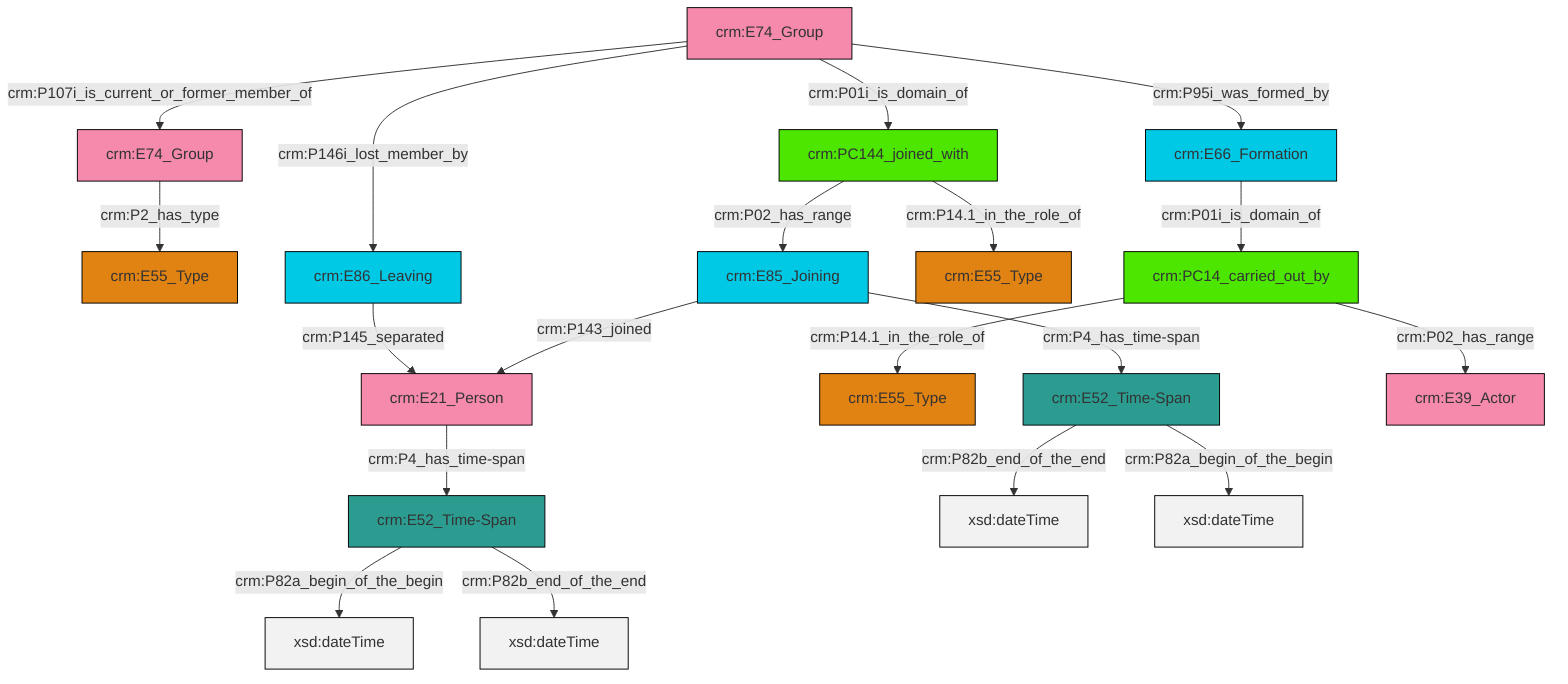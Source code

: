 graph TD
classDef Literal fill:#f2f2f2,stroke:#000000;
classDef CRM_Entity fill:#FFFFFF,stroke:#000000;
classDef Temporal_Entity fill:#00C9E6, stroke:#000000;
classDef Type fill:#E18312, stroke:#000000;
classDef Time-Span fill:#2C9C91, stroke:#000000;
classDef Appellation fill:#FFEB7F, stroke:#000000;
classDef Place fill:#008836, stroke:#000000;
classDef Persistent_Item fill:#B266B2, stroke:#000000;
classDef Conceptual_Object fill:#FFD700, stroke:#000000;
classDef Physical_Thing fill:#D2B48C, stroke:#000000;
classDef Actor fill:#f58aad, stroke:#000000;
classDef PC_Classes fill:#4ce600, stroke:#000000;
classDef Multi fill:#cccccc,stroke:#000000;

0["crm:E74_Group"]:::Actor -->|crm:P2_has_type| 1["crm:E55_Type"]:::Type
2["crm:E21_Person"]:::Actor -->|crm:P4_has_time-span| 3["crm:E52_Time-Span"]:::Time-Span
6["crm:E52_Time-Span"]:::Time-Span -->|crm:P82b_end_of_the_end| 7[xsd:dateTime]:::Literal
13["crm:E85_Joining"]:::Temporal_Entity -->|crm:P4_has_time-span| 6["crm:E52_Time-Span"]:::Time-Span
14["crm:PC144_joined_with"]:::PC_Classes -->|crm:P14.1_in_the_role_of| 15["crm:E55_Type"]:::Type
13["crm:E85_Joining"]:::Temporal_Entity -->|crm:P143_joined| 2["crm:E21_Person"]:::Actor
17["crm:PC14_carried_out_by"]:::PC_Classes -->|crm:P02_has_range| 9["crm:E39_Actor"]:::Actor
3["crm:E52_Time-Span"]:::Time-Span -->|crm:P82a_begin_of_the_begin| 18[xsd:dateTime]:::Literal
19["crm:E74_Group"]:::Actor -->|crm:P146i_lost_member_by| 11["crm:E86_Leaving"]:::Temporal_Entity
3["crm:E52_Time-Span"]:::Time-Span -->|crm:P82b_end_of_the_end| 20[xsd:dateTime]:::Literal
11["crm:E86_Leaving"]:::Temporal_Entity -->|crm:P145_separated| 2["crm:E21_Person"]:::Actor
22["crm:E66_Formation"]:::Temporal_Entity -->|crm:P01i_is_domain_of| 17["crm:PC14_carried_out_by"]:::PC_Classes
19["crm:E74_Group"]:::Actor -->|crm:P95i_was_formed_by| 22["crm:E66_Formation"]:::Temporal_Entity
14["crm:PC144_joined_with"]:::PC_Classes -->|crm:P02_has_range| 13["crm:E85_Joining"]:::Temporal_Entity
17["crm:PC14_carried_out_by"]:::PC_Classes -->|crm:P14.1_in_the_role_of| 4["crm:E55_Type"]:::Type
6["crm:E52_Time-Span"]:::Time-Span -->|crm:P82a_begin_of_the_begin| 30[xsd:dateTime]:::Literal
19["crm:E74_Group"]:::Actor -->|crm:P01i_is_domain_of| 14["crm:PC144_joined_with"]:::PC_Classes
19["crm:E74_Group"]:::Actor -->|crm:P107i_is_current_or_former_member_of| 0["crm:E74_Group"]:::Actor